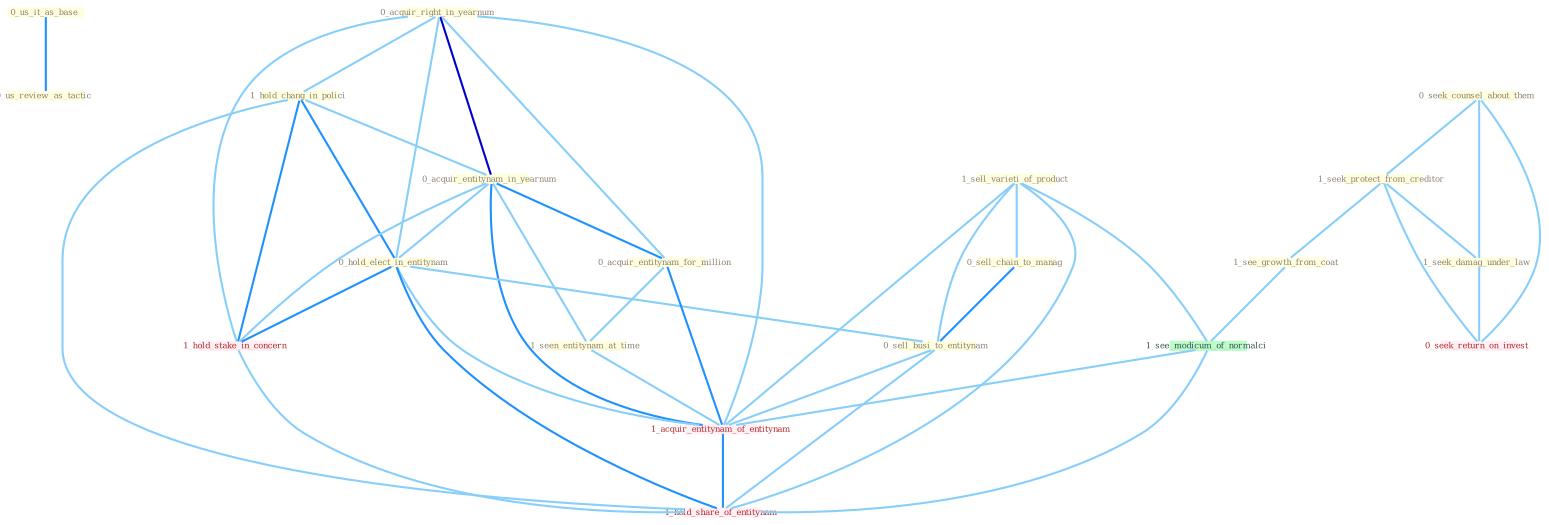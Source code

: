 Graph G{ 
    node
    [shape=polygon,style=filled,width=.5,height=.06,color="#BDFCC9",fixedsize=true,fontsize=4,
    fontcolor="#2f4f4f"];
    {node
    [color="#ffffe0", fontcolor="#8b7d6b"] "0_us_it_as_base " "0_acquir_right_in_yearnum " "1_sell_varieti_of_product " "0_seek_counsel_about_them " "1_hold_chang_in_polici " "0_acquir_entitynam_in_yearnum " "0_hold_elect_in_entitynam " "1_seek_protect_from_creditor " "0_sell_chain_to_manag " "1_seek_damag_under_law " "0_us_review_as_tactic " "0_acquir_entitynam_for_million " "0_sell_busi_to_entitynam " "1_seen_entitynam_at_time " "1_see_growth_from_coat "}
{node [color="#fff0f5", fontcolor="#b22222"] "1_hold_stake_in_concern " "0_seek_return_on_invest " "1_acquir_entitynam_of_entitynam " "1_hold_share_of_entitynam "}
edge [color="#B0E2FF"];

	"0_us_it_as_base " -- "0_us_review_as_tactic " [w="2", color="#1e90ff" , len=0.8];
	"0_acquir_right_in_yearnum " -- "1_hold_chang_in_polici " [w="1", color="#87cefa" ];
	"0_acquir_right_in_yearnum " -- "0_acquir_entitynam_in_yearnum " [w="3", color="#0000cd" , len=0.6];
	"0_acquir_right_in_yearnum " -- "0_hold_elect_in_entitynam " [w="1", color="#87cefa" ];
	"0_acquir_right_in_yearnum " -- "0_acquir_entitynam_for_million " [w="1", color="#87cefa" ];
	"0_acquir_right_in_yearnum " -- "1_hold_stake_in_concern " [w="1", color="#87cefa" ];
	"0_acquir_right_in_yearnum " -- "1_acquir_entitynam_of_entitynam " [w="1", color="#87cefa" ];
	"1_sell_varieti_of_product " -- "0_sell_chain_to_manag " [w="1", color="#87cefa" ];
	"1_sell_varieti_of_product " -- "0_sell_busi_to_entitynam " [w="1", color="#87cefa" ];
	"1_sell_varieti_of_product " -- "1_see_modicum_of_normalci " [w="1", color="#87cefa" ];
	"1_sell_varieti_of_product " -- "1_acquir_entitynam_of_entitynam " [w="1", color="#87cefa" ];
	"1_sell_varieti_of_product " -- "1_hold_share_of_entitynam " [w="1", color="#87cefa" ];
	"0_seek_counsel_about_them " -- "1_seek_protect_from_creditor " [w="1", color="#87cefa" ];
	"0_seek_counsel_about_them " -- "1_seek_damag_under_law " [w="1", color="#87cefa" ];
	"0_seek_counsel_about_them " -- "0_seek_return_on_invest " [w="1", color="#87cefa" ];
	"1_hold_chang_in_polici " -- "0_acquir_entitynam_in_yearnum " [w="1", color="#87cefa" ];
	"1_hold_chang_in_polici " -- "0_hold_elect_in_entitynam " [w="2", color="#1e90ff" , len=0.8];
	"1_hold_chang_in_polici " -- "1_hold_stake_in_concern " [w="2", color="#1e90ff" , len=0.8];
	"1_hold_chang_in_polici " -- "1_hold_share_of_entitynam " [w="1", color="#87cefa" ];
	"0_acquir_entitynam_in_yearnum " -- "0_hold_elect_in_entitynam " [w="1", color="#87cefa" ];
	"0_acquir_entitynam_in_yearnum " -- "0_acquir_entitynam_for_million " [w="2", color="#1e90ff" , len=0.8];
	"0_acquir_entitynam_in_yearnum " -- "1_seen_entitynam_at_time " [w="1", color="#87cefa" ];
	"0_acquir_entitynam_in_yearnum " -- "1_hold_stake_in_concern " [w="1", color="#87cefa" ];
	"0_acquir_entitynam_in_yearnum " -- "1_acquir_entitynam_of_entitynam " [w="2", color="#1e90ff" , len=0.8];
	"0_hold_elect_in_entitynam " -- "0_sell_busi_to_entitynam " [w="1", color="#87cefa" ];
	"0_hold_elect_in_entitynam " -- "1_hold_stake_in_concern " [w="2", color="#1e90ff" , len=0.8];
	"0_hold_elect_in_entitynam " -- "1_acquir_entitynam_of_entitynam " [w="1", color="#87cefa" ];
	"0_hold_elect_in_entitynam " -- "1_hold_share_of_entitynam " [w="2", color="#1e90ff" , len=0.8];
	"1_seek_protect_from_creditor " -- "1_seek_damag_under_law " [w="1", color="#87cefa" ];
	"1_seek_protect_from_creditor " -- "1_see_growth_from_coat " [w="1", color="#87cefa" ];
	"1_seek_protect_from_creditor " -- "0_seek_return_on_invest " [w="1", color="#87cefa" ];
	"0_sell_chain_to_manag " -- "0_sell_busi_to_entitynam " [w="2", color="#1e90ff" , len=0.8];
	"1_seek_damag_under_law " -- "0_seek_return_on_invest " [w="1", color="#87cefa" ];
	"0_acquir_entitynam_for_million " -- "1_seen_entitynam_at_time " [w="1", color="#87cefa" ];
	"0_acquir_entitynam_for_million " -- "1_acquir_entitynam_of_entitynam " [w="2", color="#1e90ff" , len=0.8];
	"0_sell_busi_to_entitynam " -- "1_acquir_entitynam_of_entitynam " [w="1", color="#87cefa" ];
	"0_sell_busi_to_entitynam " -- "1_hold_share_of_entitynam " [w="1", color="#87cefa" ];
	"1_seen_entitynam_at_time " -- "1_acquir_entitynam_of_entitynam " [w="1", color="#87cefa" ];
	"1_see_growth_from_coat " -- "1_see_modicum_of_normalci " [w="1", color="#87cefa" ];
	"1_hold_stake_in_concern " -- "1_hold_share_of_entitynam " [w="1", color="#87cefa" ];
	"1_see_modicum_of_normalci " -- "1_acquir_entitynam_of_entitynam " [w="1", color="#87cefa" ];
	"1_see_modicum_of_normalci " -- "1_hold_share_of_entitynam " [w="1", color="#87cefa" ];
	"1_acquir_entitynam_of_entitynam " -- "1_hold_share_of_entitynam " [w="2", color="#1e90ff" , len=0.8];
}